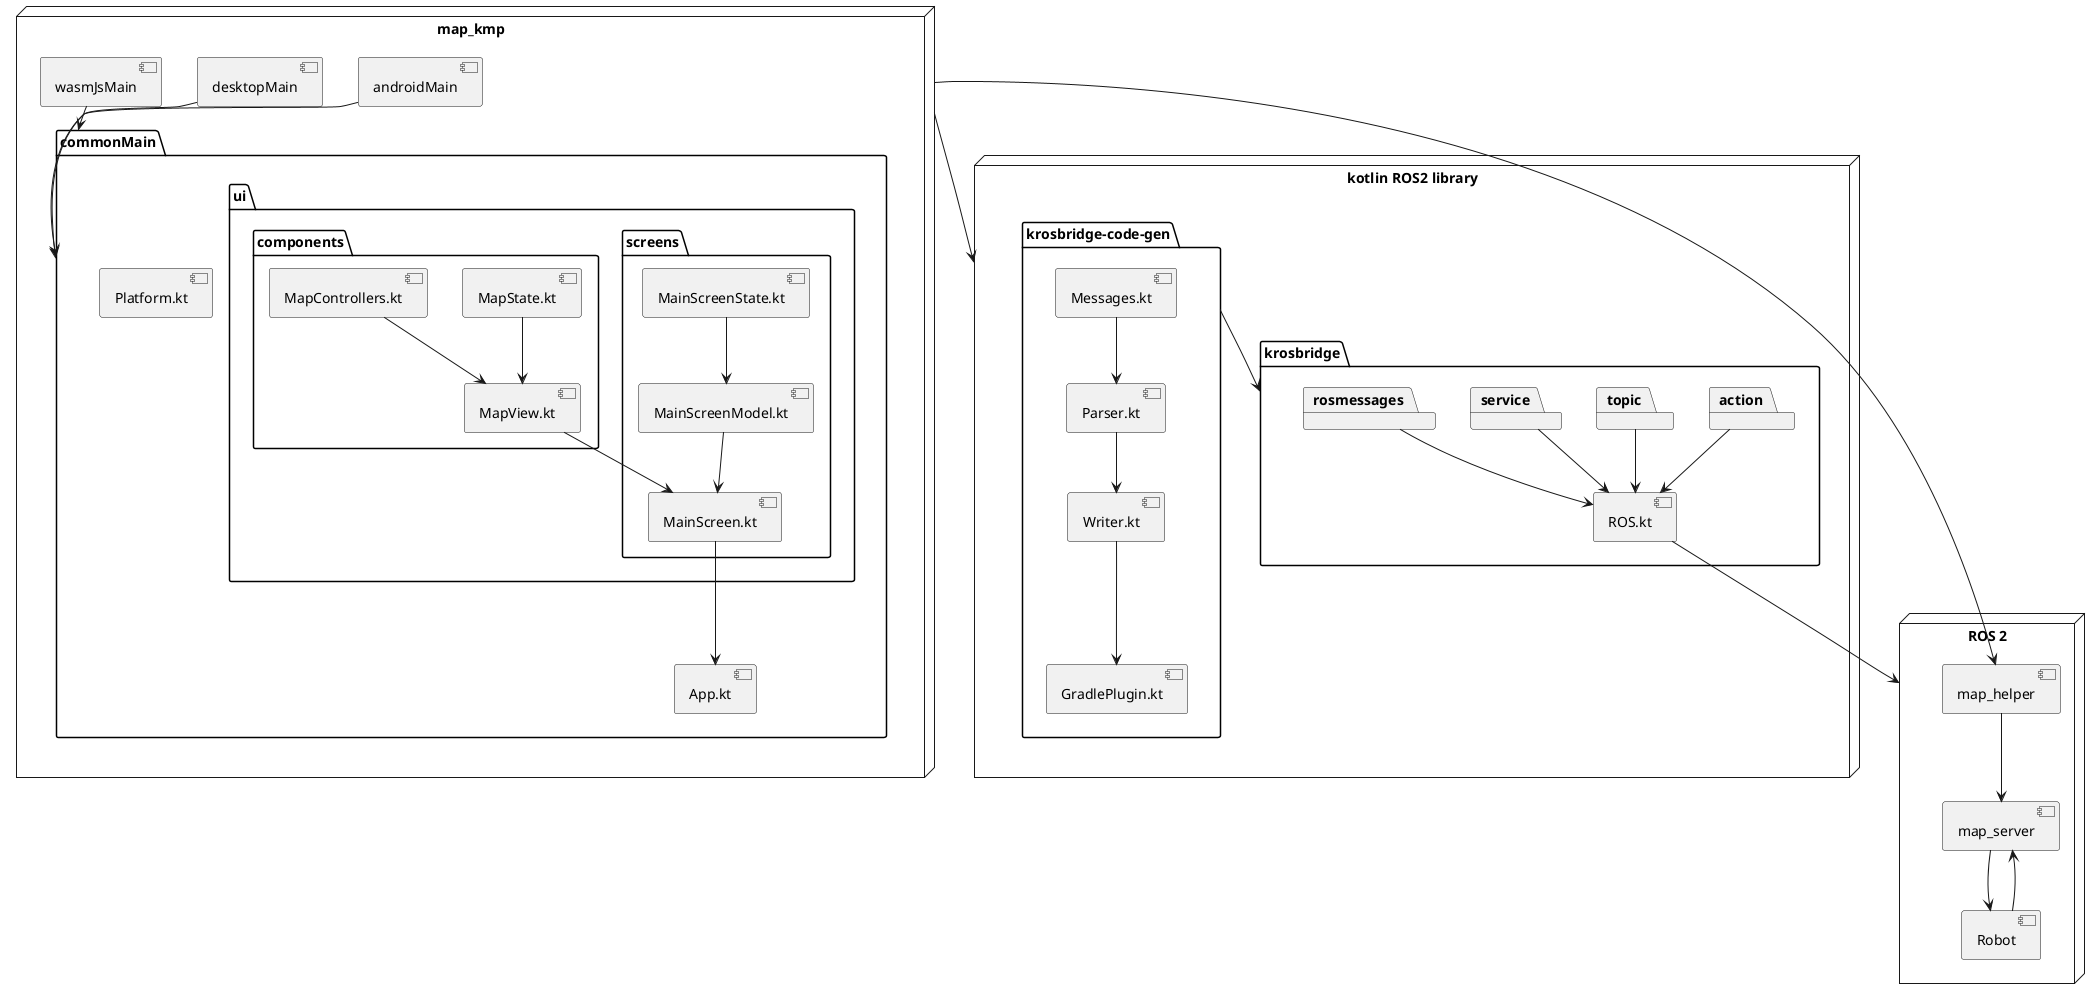 @startuml

node "kotlin ROS2 library"{
   package "krosbridge-code-gen"{
      [GradlePlugin.kt]
      [Messages.kt] --> [Parser.kt]
      [Parser.kt] --> [Writer.kt]
      [Writer.kt] --> [GradlePlugin.kt]
   }

   package "krosbridge"{
      [ROS.kt]
      package "action" 
      package "topic"
      package "service"
      package "rosmessages"
      action --> ROS.kt
      service --> ROS.kt
      topic --> ROS.kt
      rosmessages --> ROS.kt
   }
   "krosbridge-code-gen" --> "krosbridge"
}
node "ROS 2"{
   [map_helper] --> [map_server]
   [map_server] --> [Robot]
   [Robot] --> [map_server]
}

ROS.kt --> "ROS 2"

node "map_kmp"{
   package "commonMain"{
      [App.kt]
      [Platform.kt]
package "ui"{
      package "screens"{
      [MainScreen.kt] --> [App.kt]
      [MainScreenModel.kt] --> [MainScreen.kt]
      [MainScreenState.kt] --> [MainScreenModel.kt]


   }
      package "components"{
      [MapView.kt] --> [MainScreen.kt]
      [MapState.kt] --> [MapView.kt]
      [MapControllers.kt] --> [MapView.kt]
   }
}
   }
   [androidMain] --> "commonMain"
   [desktopMain] --> "commonMain"
   [wasmJsMain] --> "commonMain"
}

"map_kmp" --> "kotlin ROS2 library"
"map_kmp" --> map_helper
@enduml
